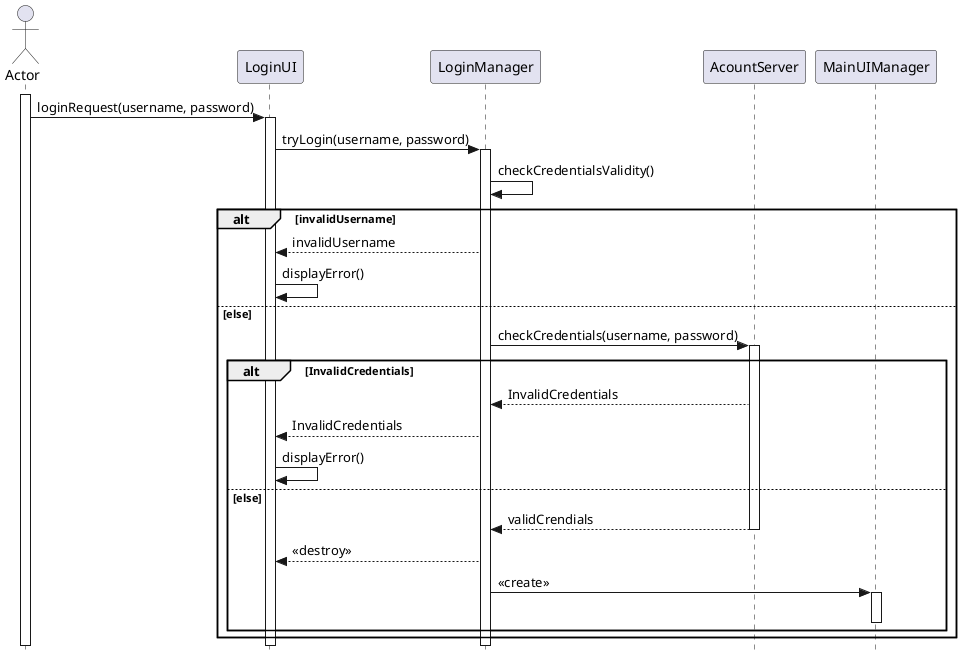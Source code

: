 @startuml

skinparam style strictuml
actor Actor
participant LoginUI
participant LoginManager
participant AcountServer
participant MainUIManager

'participant RegisterManager


'checkCredentialsValidity() : verify the validity of the characters in the username
'checkCredentials() : verify if the credentials exists in AcountServer
'InvalidCredentials : the creadentials do not exists in AcountServer or bad password for an existing account


activate Actor 
Actor -> LoginUI : loginRequest(username, password)
activate LoginUI
LoginUI ->LoginManager : tryLogin(username, password)
activate LoginManager 
                    
LoginManager -> LoginManager : checkCredentialsValidity()
alt invalidUsername
    LoginManager --> LoginUI : invalidUsername 
    LoginUI -> LoginUI : displayError()
else else 
    LoginManager -> AcountServer : checkCredentials(username, password)
    activate AcountServer
    alt InvalidCredentials 
        AcountServer --> LoginManager : InvalidCredentials
        LoginManager --> LoginUI : InvalidCredentials
        LoginUI -> LoginUI : displayError()
    else else 
        AcountServer --> LoginManager : validCrendials
        deactivate AcountServer
        LoginManager --> LoginUI : <<destroy>>
        LoginManager -> MainUIManager : << create>>
        activate MainUIManager
        deactivate MainUIManager

    end   
end

@enduml
